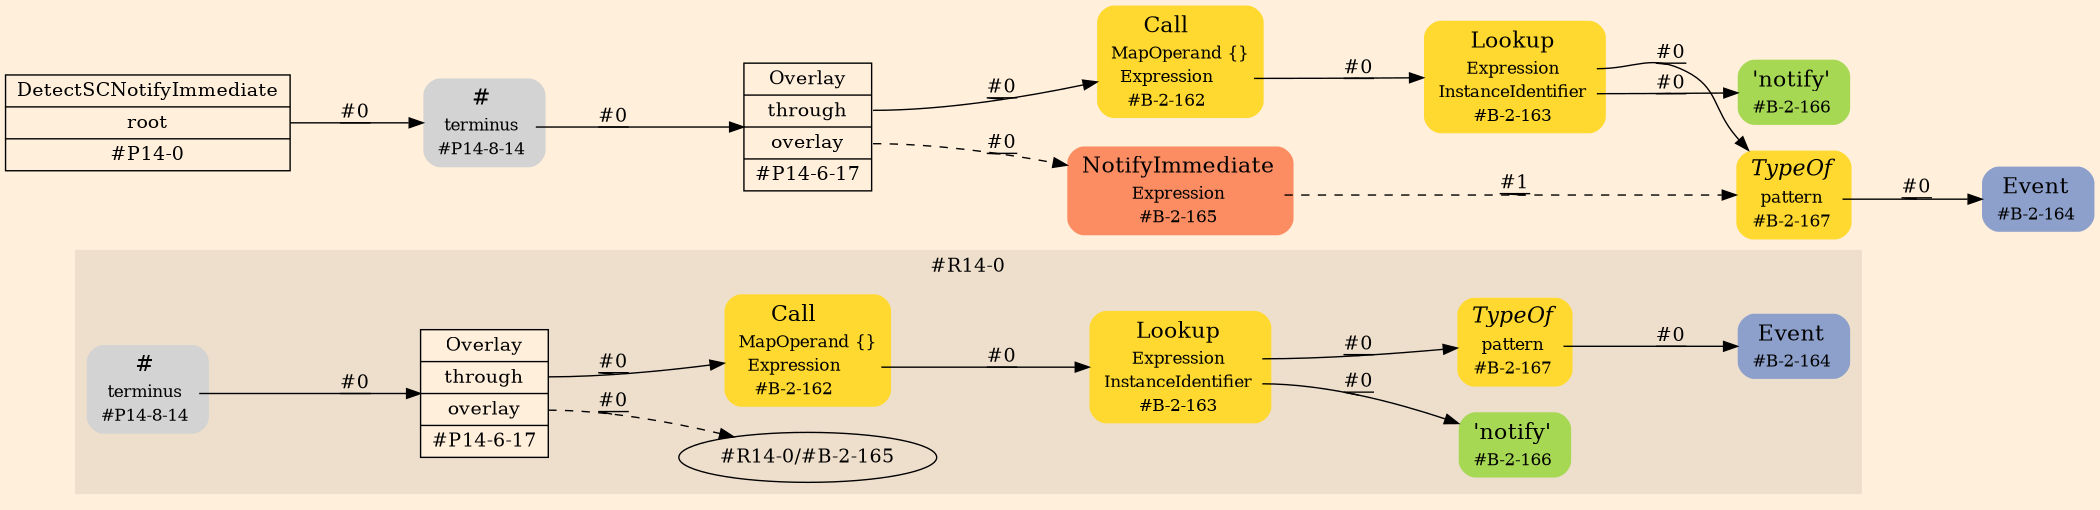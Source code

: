 digraph Inferno {
graph [
rankdir = "LR"
ranksep = 1.0
size = "14,20"
bgcolor = antiquewhite1
];
node [
];
subgraph "cluster#R14-0" {
label = "#R14-0"
style = "filled"
color = antiquewhite2
"#R14-0/#P14-8-14" [
shape = "plaintext"
label = <<TABLE BORDER="0" CELLBORDER="0" CELLSPACING="0">
 <TR>
  <TD><FONT POINT-SIZE="16.0">#</FONT></TD>
  <TD></TD>
 </TR>
 <TR>
  <TD>terminus</TD>
  <TD PORT="port0"></TD>
 </TR>
 <TR>
  <TD>#P14-8-14</TD>
  <TD PORT="port1"></TD>
 </TR>
</TABLE>>
style = "rounded,filled"
fontsize = "12"
];
"#R14-0/#B-2-162" [
shape = "plaintext"
fillcolor = "/set28/6"
label = <<TABLE BORDER="0" CELLBORDER="0" CELLSPACING="0">
 <TR>
  <TD><FONT POINT-SIZE="16.0">Call</FONT></TD>
  <TD></TD>
 </TR>
 <TR>
  <TD>MapOperand</TD>
  <TD PORT="port0">{}</TD>
 </TR>
 <TR>
  <TD>Expression</TD>
  <TD PORT="port1"></TD>
 </TR>
 <TR>
  <TD>#B-2-162</TD>
  <TD PORT="port2"></TD>
 </TR>
</TABLE>>
style = "rounded,filled"
fontsize = "12"
];
"#R14-0/#P14-6-17" [
shape = "record"
label = "<fixed> Overlay | <port0> through | <port1> overlay | <port2> #P14-6-17"
style = "filled"
fontsize = "14"
fillcolor = antiquewhite1
];
"#R14-0/#B-2-163" [
shape = "plaintext"
fillcolor = "/set28/6"
label = <<TABLE BORDER="0" CELLBORDER="0" CELLSPACING="0">
 <TR>
  <TD><FONT POINT-SIZE="16.0">Lookup</FONT></TD>
  <TD></TD>
 </TR>
 <TR>
  <TD>Expression</TD>
  <TD PORT="port0"></TD>
 </TR>
 <TR>
  <TD>InstanceIdentifier</TD>
  <TD PORT="port1"></TD>
 </TR>
 <TR>
  <TD>#B-2-163</TD>
  <TD PORT="port2"></TD>
 </TR>
</TABLE>>
style = "rounded,filled"
fontsize = "12"
];
"#R14-0/#B-2-166" [
shape = "plaintext"
fillcolor = "/set28/5"
label = <<TABLE BORDER="0" CELLBORDER="0" CELLSPACING="0">
 <TR>
  <TD><FONT POINT-SIZE="16.0">'notify'</FONT></TD>
  <TD></TD>
 </TR>
 <TR>
  <TD>#B-2-166</TD>
  <TD PORT="port0"></TD>
 </TR>
</TABLE>>
style = "rounded,filled"
fontsize = "12"
];
"#R14-0/#B-2-167" [
shape = "plaintext"
fillcolor = "/set28/6"
label = <<TABLE BORDER="0" CELLBORDER="0" CELLSPACING="0">
 <TR>
  <TD><FONT POINT-SIZE="16.0"><I>TypeOf</I></FONT></TD>
  <TD></TD>
 </TR>
 <TR>
  <TD>pattern</TD>
  <TD PORT="port0"></TD>
 </TR>
 <TR>
  <TD>#B-2-167</TD>
  <TD PORT="port1"></TD>
 </TR>
</TABLE>>
style = "rounded,filled"
fontsize = "12"
];
"#R14-0/#B-2-164" [
shape = "plaintext"
fillcolor = "/set28/3"
label = <<TABLE BORDER="0" CELLBORDER="0" CELLSPACING="0">
 <TR>
  <TD><FONT POINT-SIZE="16.0">Event</FONT></TD>
  <TD></TD>
 </TR>
 <TR>
  <TD>#B-2-164</TD>
  <TD PORT="port0"></TD>
 </TR>
</TABLE>>
style = "rounded,filled"
fontsize = "12"
];
"#R14-0/#P14-8-14":port0 -> "#R14-0/#P14-6-17" [style="solid"
label = "#0"
decorate = true
];
"#R14-0/#B-2-162":port1 -> "#R14-0/#B-2-163" [style="solid"
label = "#0"
decorate = true
];
"#R14-0/#P14-6-17":port0 -> "#R14-0/#B-2-162" [style="solid"
label = "#0"
decorate = true
];
"#R14-0/#P14-6-17":port1 -> "#R14-0/#B-2-165" [style="dashed"
label = "#0"
decorate = true
];
"#R14-0/#B-2-163":port0 -> "#R14-0/#B-2-167" [style="solid"
label = "#0"
decorate = true
];
"#R14-0/#B-2-163":port1 -> "#R14-0/#B-2-166" [style="solid"
label = "#0"
decorate = true
];
"#R14-0/#B-2-167":port0 -> "#R14-0/#B-2-164" [style="solid"
label = "#0"
decorate = true
];
}
"/CR#P14-0" [
shape = "record"
fillcolor = "transparent"
label = "<fixed> DetectSCNotifyImmediate | <port0> root | <port1> #P14-0"
style = "filled"
fontsize = "14"
fillcolor = antiquewhite1
];
"/#P14-8-14" [
shape = "plaintext"
label = <<TABLE BORDER="0" CELLBORDER="0" CELLSPACING="0">
 <TR>
  <TD><FONT POINT-SIZE="16.0">#</FONT></TD>
  <TD></TD>
 </TR>
 <TR>
  <TD>terminus</TD>
  <TD PORT="port0"></TD>
 </TR>
 <TR>
  <TD>#P14-8-14</TD>
  <TD PORT="port1"></TD>
 </TR>
</TABLE>>
style = "rounded,filled"
fontsize = "12"
];
"/#P14-6-17" [
shape = "record"
label = "<fixed> Overlay | <port0> through | <port1> overlay | <port2> #P14-6-17"
style = "filled"
fontsize = "14"
fillcolor = antiquewhite1
];
"/#B-2-162" [
shape = "plaintext"
fillcolor = "/set28/6"
label = <<TABLE BORDER="0" CELLBORDER="0" CELLSPACING="0">
 <TR>
  <TD><FONT POINT-SIZE="16.0">Call</FONT></TD>
  <TD></TD>
 </TR>
 <TR>
  <TD>MapOperand</TD>
  <TD PORT="port0">{}</TD>
 </TR>
 <TR>
  <TD>Expression</TD>
  <TD PORT="port1"></TD>
 </TR>
 <TR>
  <TD>#B-2-162</TD>
  <TD PORT="port2"></TD>
 </TR>
</TABLE>>
style = "rounded,filled"
fontsize = "12"
];
"/#B-2-163" [
shape = "plaintext"
fillcolor = "/set28/6"
label = <<TABLE BORDER="0" CELLBORDER="0" CELLSPACING="0">
 <TR>
  <TD><FONT POINT-SIZE="16.0">Lookup</FONT></TD>
  <TD></TD>
 </TR>
 <TR>
  <TD>Expression</TD>
  <TD PORT="port0"></TD>
 </TR>
 <TR>
  <TD>InstanceIdentifier</TD>
  <TD PORT="port1"></TD>
 </TR>
 <TR>
  <TD>#B-2-163</TD>
  <TD PORT="port2"></TD>
 </TR>
</TABLE>>
style = "rounded,filled"
fontsize = "12"
];
"/#B-2-167" [
shape = "plaintext"
fillcolor = "/set28/6"
label = <<TABLE BORDER="0" CELLBORDER="0" CELLSPACING="0">
 <TR>
  <TD><FONT POINT-SIZE="16.0"><I>TypeOf</I></FONT></TD>
  <TD></TD>
 </TR>
 <TR>
  <TD>pattern</TD>
  <TD PORT="port0"></TD>
 </TR>
 <TR>
  <TD>#B-2-167</TD>
  <TD PORT="port1"></TD>
 </TR>
</TABLE>>
style = "rounded,filled"
fontsize = "12"
];
"/#B-2-164" [
shape = "plaintext"
fillcolor = "/set28/3"
label = <<TABLE BORDER="0" CELLBORDER="0" CELLSPACING="0">
 <TR>
  <TD><FONT POINT-SIZE="16.0">Event</FONT></TD>
  <TD></TD>
 </TR>
 <TR>
  <TD>#B-2-164</TD>
  <TD PORT="port0"></TD>
 </TR>
</TABLE>>
style = "rounded,filled"
fontsize = "12"
];
"/#B-2-166" [
shape = "plaintext"
fillcolor = "/set28/5"
label = <<TABLE BORDER="0" CELLBORDER="0" CELLSPACING="0">
 <TR>
  <TD><FONT POINT-SIZE="16.0">'notify'</FONT></TD>
  <TD></TD>
 </TR>
 <TR>
  <TD>#B-2-166</TD>
  <TD PORT="port0"></TD>
 </TR>
</TABLE>>
style = "rounded,filled"
fontsize = "12"
];
"/#B-2-165" [
shape = "plaintext"
fillcolor = "/set28/2"
label = <<TABLE BORDER="0" CELLBORDER="0" CELLSPACING="0">
 <TR>
  <TD><FONT POINT-SIZE="16.0">NotifyImmediate</FONT></TD>
  <TD></TD>
 </TR>
 <TR>
  <TD>Expression</TD>
  <TD PORT="port0"></TD>
 </TR>
 <TR>
  <TD>#B-2-165</TD>
  <TD PORT="port1"></TD>
 </TR>
</TABLE>>
style = "rounded,filled"
fontsize = "12"
];
"/CR#P14-0":port0 -> "/#P14-8-14" [style="solid"
label = "#0"
decorate = true
];
"/#P14-8-14":port0 -> "/#P14-6-17" [style="solid"
label = "#0"
decorate = true
];
"/#P14-6-17":port0 -> "/#B-2-162" [style="solid"
label = "#0"
decorate = true
];
"/#P14-6-17":port1 -> "/#B-2-165" [style="dashed"
label = "#0"
decorate = true
];
"/#B-2-162":port1 -> "/#B-2-163" [style="solid"
label = "#0"
decorate = true
];
"/#B-2-163":port0 -> "/#B-2-167" [style="solid"
label = "#0"
decorate = true
];
"/#B-2-163":port1 -> "/#B-2-166" [style="solid"
label = "#0"
decorate = true
];
"/#B-2-167":port0 -> "/#B-2-164" [style="solid"
label = "#0"
decorate = true
];
"/#B-2-165":port0 -> "/#B-2-167" [style="dashed"
label = "#1"
decorate = true
];
}
